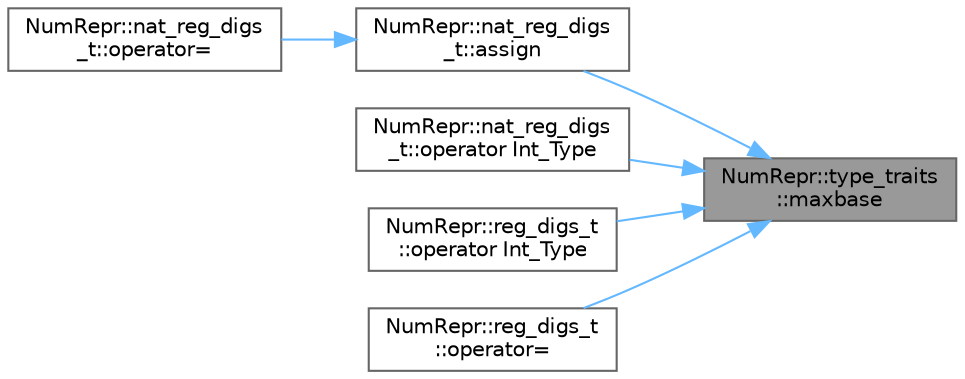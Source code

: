 digraph "NumRepr::type_traits::maxbase"
{
 // INTERACTIVE_SVG=YES
 // LATEX_PDF_SIZE
  bgcolor="transparent";
  edge [fontname=Helvetica,fontsize=10,labelfontname=Helvetica,labelfontsize=10];
  node [fontname=Helvetica,fontsize=10,shape=box,height=0.2,width=0.4];
  rankdir="RL";
  Node1 [label="NumRepr::type_traits\l::maxbase",height=0.2,width=0.4,color="gray40", fillcolor="grey60", style="filled", fontcolor="black",tooltip=" "];
  Node1 -> Node2 [dir="back",color="steelblue1",style="solid"];
  Node2 [label="NumRepr::nat_reg_digs\l_t::assign",height=0.2,width=0.4,color="grey40", fillcolor="white", style="filled",URL="$struct_num_repr_1_1nat__reg__digs__t.html#a02c8ea238d4e8921ae5e92d330f5bfba",tooltip="OPERACION COPIA DESDE UN ENTERO (CONVERSION A LA BASE B) A UN BASE_T."];
  Node2 -> Node3 [dir="back",color="steelblue1",style="solid"];
  Node3 [label="NumRepr::nat_reg_digs\l_t::operator=",height=0.2,width=0.4,color="grey40", fillcolor="white", style="filled",URL="$struct_num_repr_1_1nat__reg__digs__t.html#ab1a63d715621ca9fea2c4d765155a23b",tooltip="OPERACION COPIA DESDE UN ENTERO (CONVERSION A LA BASE B)"];
  Node1 -> Node4 [dir="back",color="steelblue1",style="solid"];
  Node4 [label="NumRepr::nat_reg_digs\l_t::operator Int_Type",height=0.2,width=0.4,color="grey40", fillcolor="white", style="filled",URL="$struct_num_repr_1_1nat__reg__digs__t.html#a314ac41efce60c862c67a3939c8e6c5e",tooltip=" "];
  Node1 -> Node5 [dir="back",color="steelblue1",style="solid"];
  Node5 [label="NumRepr::reg_digs_t\l::operator Int_Type",height=0.2,width=0.4,color="grey40", fillcolor="white", style="filled",URL="$struct_num_repr_1_1reg__digs__t.html#a3ff2a749d367851189bc05a1687a0b22",tooltip="SE PODRÍA HACER PARA UINT128_T."];
  Node1 -> Node6 [dir="back",color="steelblue1",style="solid"];
  Node6 [label="NumRepr::reg_digs_t\l::operator=",height=0.2,width=0.4,color="grey40", fillcolor="white", style="filled",URL="$struct_num_repr_1_1reg__digs__t.html#ada84ccdb7769b08b7b91b1dae6452c09",tooltip=" "];
}

